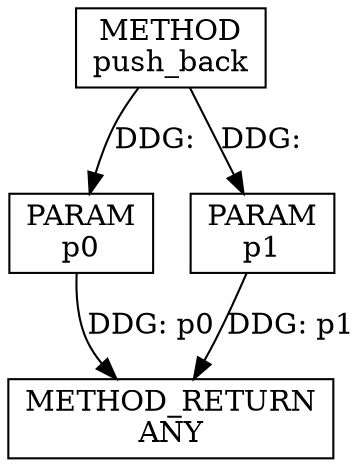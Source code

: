 digraph "push_back" {  
node [shape="rect"];  
"111669149722" [label = <METHOD<BR/>push_back> ]
"128849018906" [label = <METHOD_RETURN<BR/>ANY> ]
"115964117028" [label = <PARAM<BR/>p0> ]
"115964117029" [label = <PARAM<BR/>p1> ]
  "115964117028" -> "128849018906"  [ label = "DDG: p0"] 
  "115964117029" -> "128849018906"  [ label = "DDG: p1"] 
  "111669149722" -> "115964117028"  [ label = "DDG: "] 
  "111669149722" -> "115964117029"  [ label = "DDG: "] 
}
